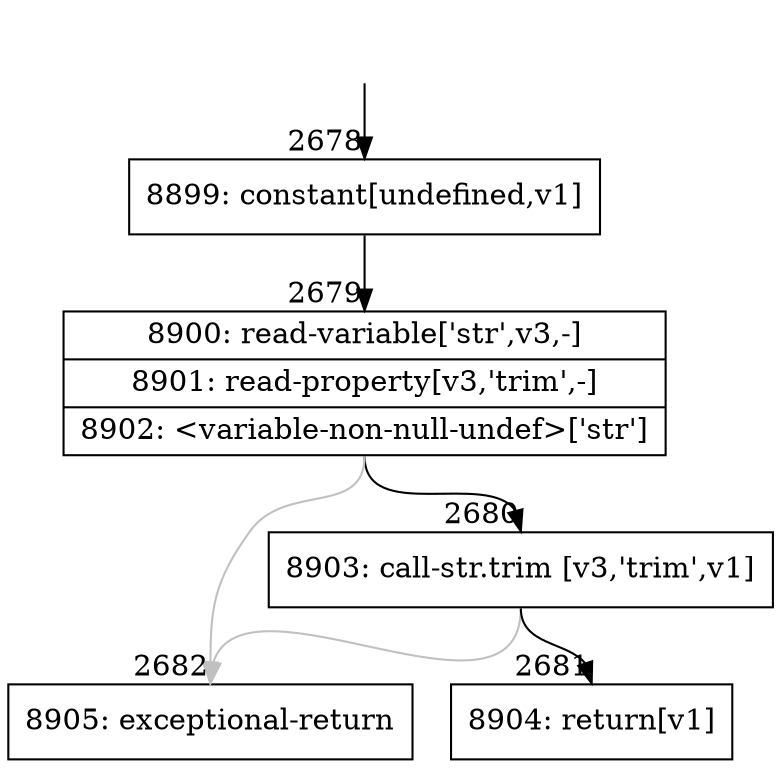 digraph {
rankdir="TD"
BB_entry247[shape=none,label=""];
BB_entry247 -> BB2678 [tailport=s, headport=n, headlabel="    2678"]
BB2678 [shape=record label="{8899: constant[undefined,v1]}" ] 
BB2678 -> BB2679 [tailport=s, headport=n, headlabel="      2679"]
BB2679 [shape=record label="{8900: read-variable['str',v3,-]|8901: read-property[v3,'trim',-]|8902: \<variable-non-null-undef\>['str']}" ] 
BB2679 -> BB2680 [tailport=s, headport=n, headlabel="      2680"]
BB2679 -> BB2682 [tailport=s, headport=n, color=gray, headlabel="      2682"]
BB2680 [shape=record label="{8903: call-str.trim [v3,'trim',v1]}" ] 
BB2680 -> BB2681 [tailport=s, headport=n, headlabel="      2681"]
BB2680 -> BB2682 [tailport=s, headport=n, color=gray]
BB2681 [shape=record label="{8904: return[v1]}" ] 
BB2682 [shape=record label="{8905: exceptional-return}" ] 
//#$~ 3703
}

